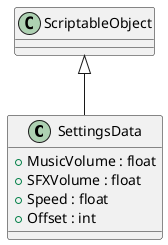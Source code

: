 @startuml
class SettingsData {
    + MusicVolume : float
    + SFXVolume : float
    + Speed : float
    + Offset : int
}
ScriptableObject <|-- SettingsData
@enduml
